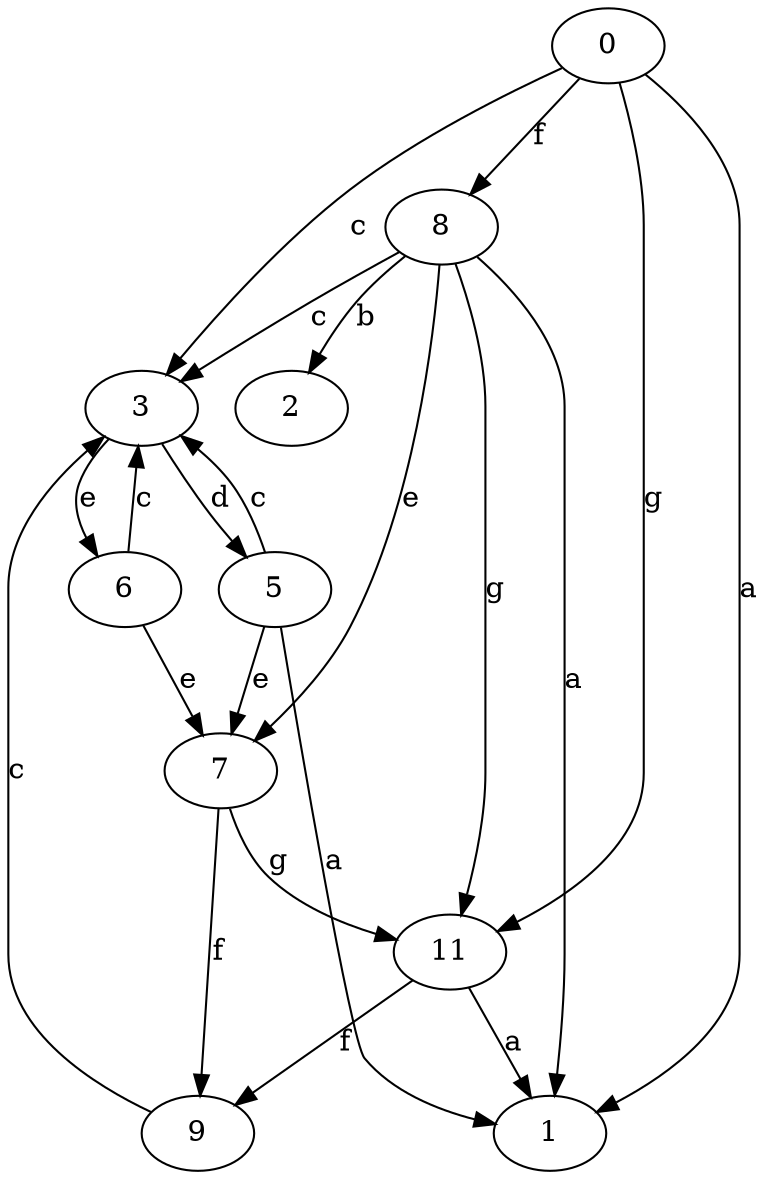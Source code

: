 strict digraph  {
0;
1;
2;
3;
5;
6;
7;
8;
9;
11;
0 -> 1  [label=a];
0 -> 3  [label=c];
0 -> 8  [label=f];
0 -> 11  [label=g];
3 -> 5  [label=d];
3 -> 6  [label=e];
5 -> 1  [label=a];
5 -> 3  [label=c];
5 -> 7  [label=e];
6 -> 3  [label=c];
6 -> 7  [label=e];
7 -> 9  [label=f];
7 -> 11  [label=g];
8 -> 1  [label=a];
8 -> 2  [label=b];
8 -> 3  [label=c];
8 -> 7  [label=e];
8 -> 11  [label=g];
9 -> 3  [label=c];
11 -> 1  [label=a];
11 -> 9  [label=f];
}
